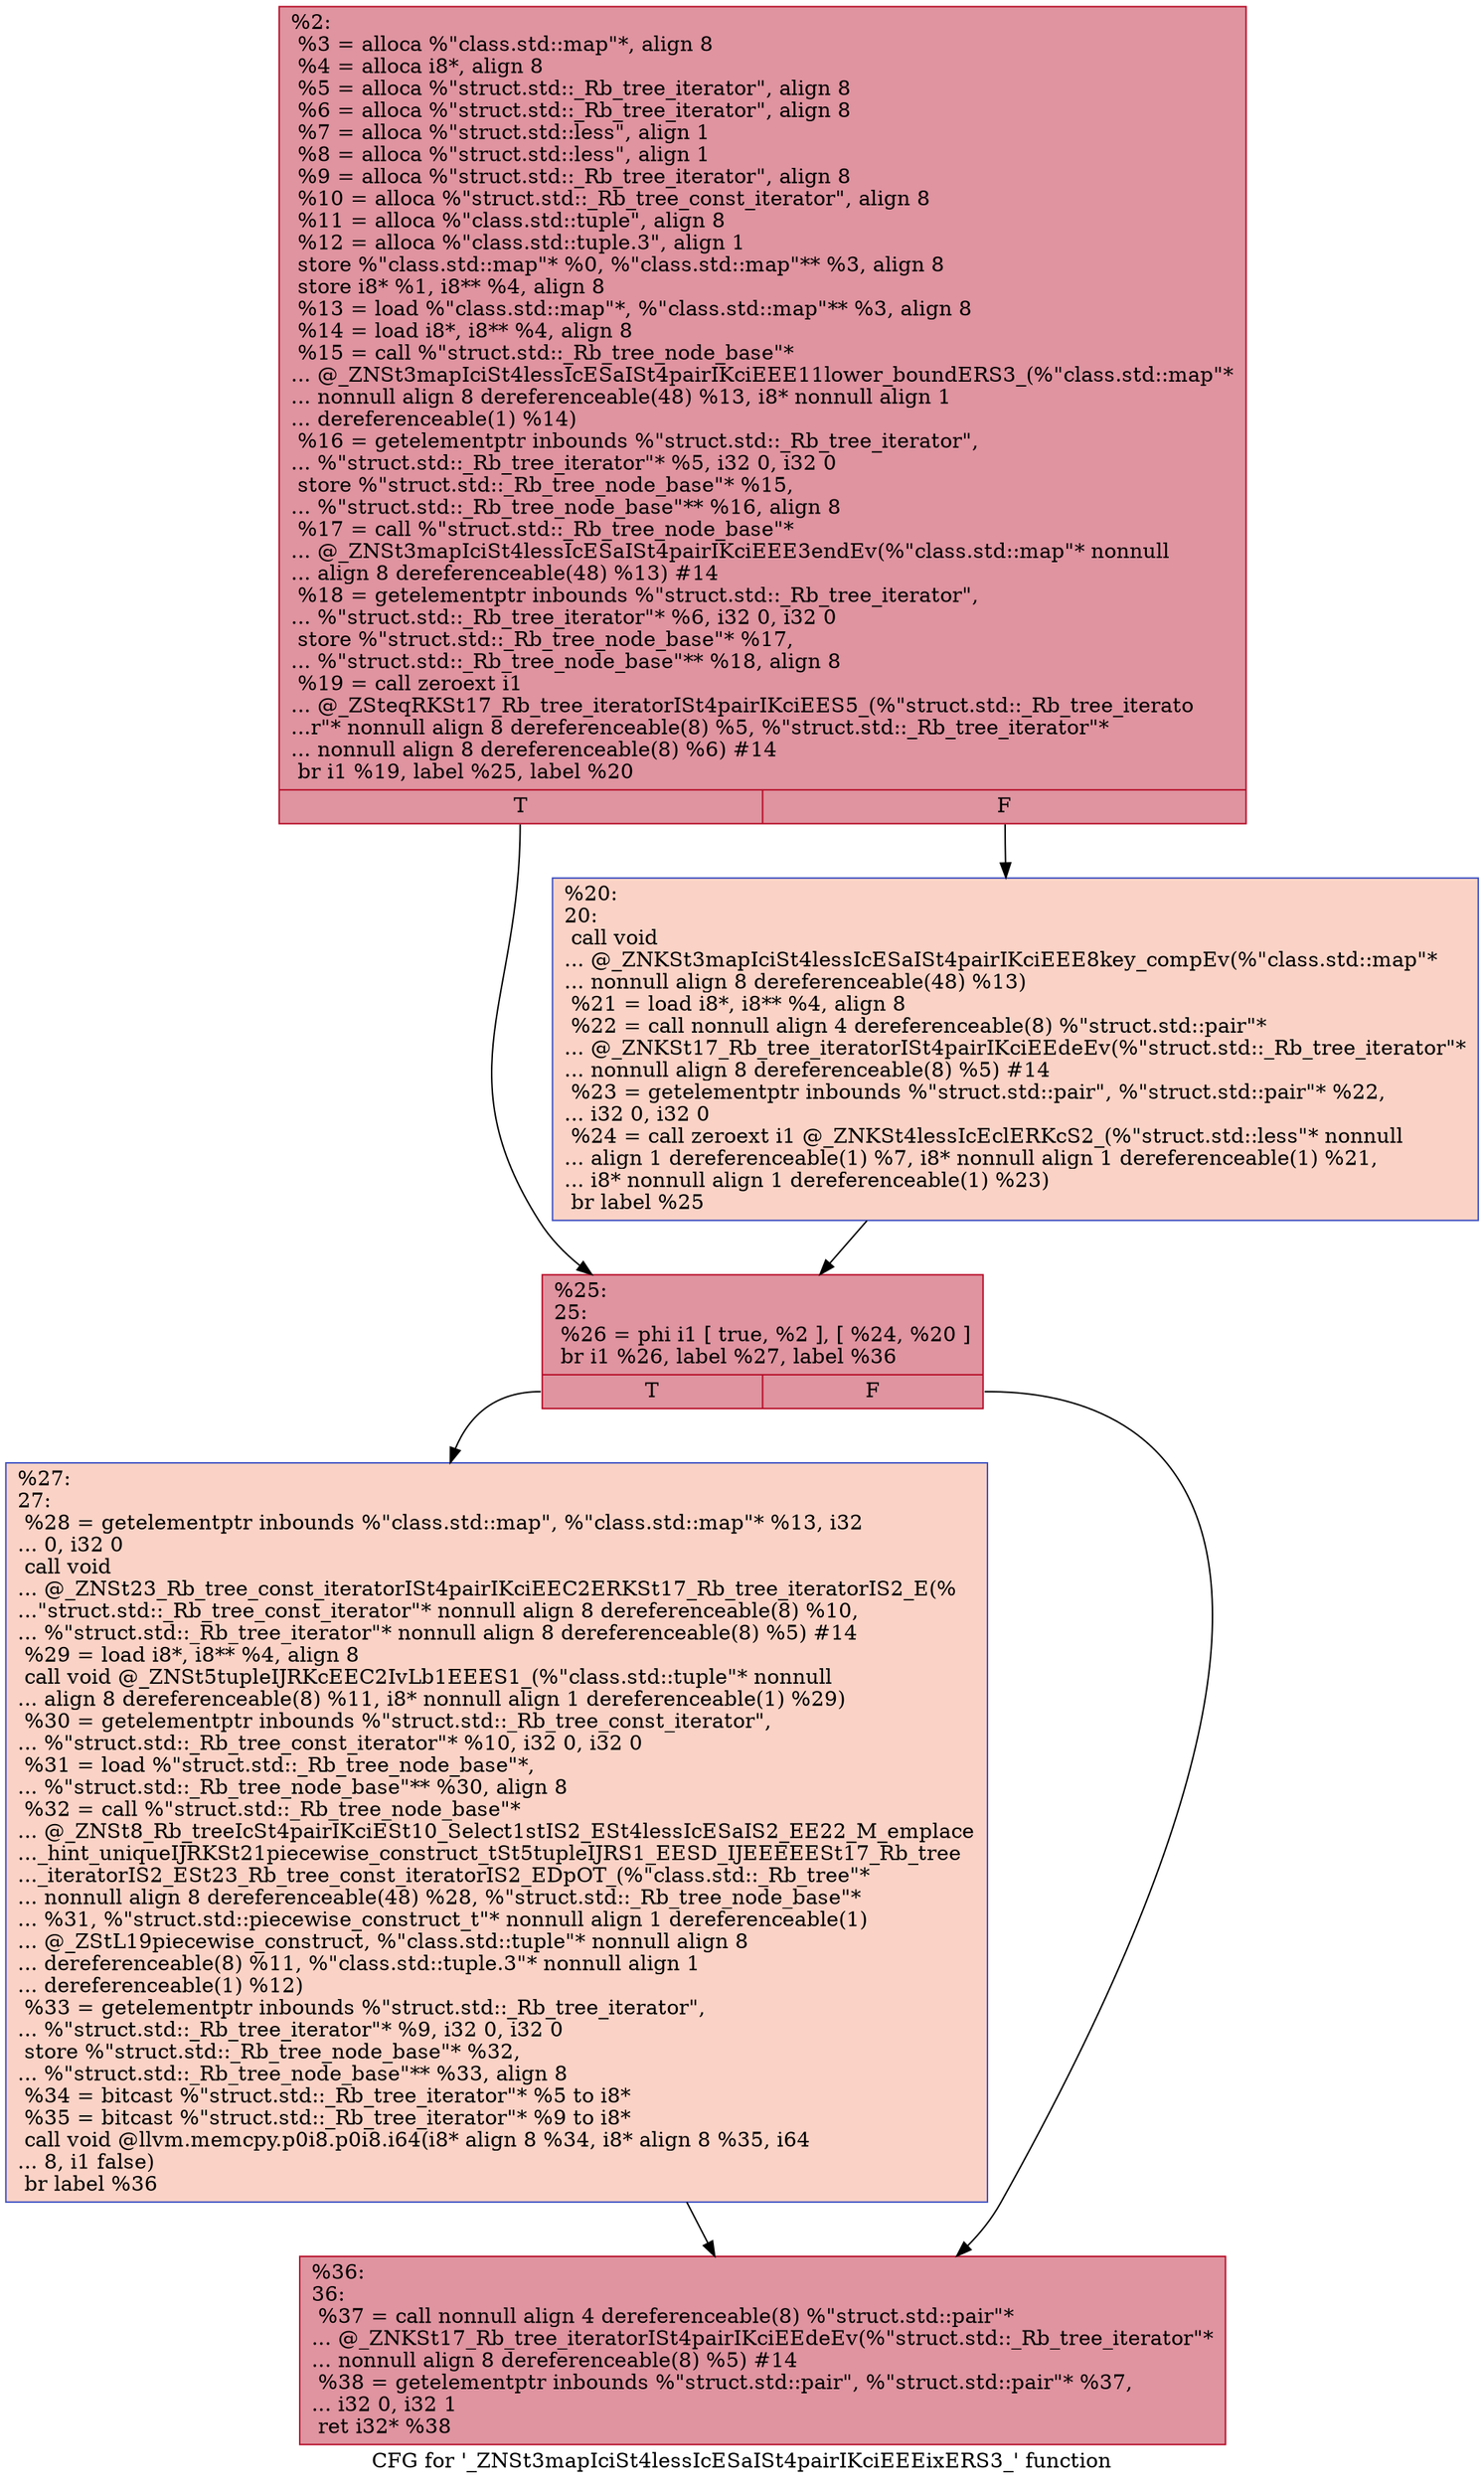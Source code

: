 digraph "CFG for '_ZNSt3mapIciSt4lessIcESaISt4pairIKciEEEixERS3_' function" {
	label="CFG for '_ZNSt3mapIciSt4lessIcESaISt4pairIKciEEEixERS3_' function";

	Node0x557bfd4f0520 [shape=record,color="#b70d28ff", style=filled, fillcolor="#b70d2870",label="{%2:\l  %3 = alloca %\"class.std::map\"*, align 8\l  %4 = alloca i8*, align 8\l  %5 = alloca %\"struct.std::_Rb_tree_iterator\", align 8\l  %6 = alloca %\"struct.std::_Rb_tree_iterator\", align 8\l  %7 = alloca %\"struct.std::less\", align 1\l  %8 = alloca %\"struct.std::less\", align 1\l  %9 = alloca %\"struct.std::_Rb_tree_iterator\", align 8\l  %10 = alloca %\"struct.std::_Rb_tree_const_iterator\", align 8\l  %11 = alloca %\"class.std::tuple\", align 8\l  %12 = alloca %\"class.std::tuple.3\", align 1\l  store %\"class.std::map\"* %0, %\"class.std::map\"** %3, align 8\l  store i8* %1, i8** %4, align 8\l  %13 = load %\"class.std::map\"*, %\"class.std::map\"** %3, align 8\l  %14 = load i8*, i8** %4, align 8\l  %15 = call %\"struct.std::_Rb_tree_node_base\"*\l... @_ZNSt3mapIciSt4lessIcESaISt4pairIKciEEE11lower_boundERS3_(%\"class.std::map\"*\l... nonnull align 8 dereferenceable(48) %13, i8* nonnull align 1\l... dereferenceable(1) %14)\l  %16 = getelementptr inbounds %\"struct.std::_Rb_tree_iterator\",\l... %\"struct.std::_Rb_tree_iterator\"* %5, i32 0, i32 0\l  store %\"struct.std::_Rb_tree_node_base\"* %15,\l... %\"struct.std::_Rb_tree_node_base\"** %16, align 8\l  %17 = call %\"struct.std::_Rb_tree_node_base\"*\l... @_ZNSt3mapIciSt4lessIcESaISt4pairIKciEEE3endEv(%\"class.std::map\"* nonnull\l... align 8 dereferenceable(48) %13) #14\l  %18 = getelementptr inbounds %\"struct.std::_Rb_tree_iterator\",\l... %\"struct.std::_Rb_tree_iterator\"* %6, i32 0, i32 0\l  store %\"struct.std::_Rb_tree_node_base\"* %17,\l... %\"struct.std::_Rb_tree_node_base\"** %18, align 8\l  %19 = call zeroext i1\l... @_ZSteqRKSt17_Rb_tree_iteratorISt4pairIKciEES5_(%\"struct.std::_Rb_tree_iterato\l...r\"* nonnull align 8 dereferenceable(8) %5, %\"struct.std::_Rb_tree_iterator\"*\l... nonnull align 8 dereferenceable(8) %6) #14\l  br i1 %19, label %25, label %20\l|{<s0>T|<s1>F}}"];
	Node0x557bfd4f0520:s0 -> Node0x557bfd4f1300;
	Node0x557bfd4f0520:s1 -> Node0x557bfd4f1350;
	Node0x557bfd4f1350 [shape=record,color="#3d50c3ff", style=filled, fillcolor="#f59c7d70",label="{%20:\l20:                                               \l  call void\l... @_ZNKSt3mapIciSt4lessIcESaISt4pairIKciEEE8key_compEv(%\"class.std::map\"*\l... nonnull align 8 dereferenceable(48) %13)\l  %21 = load i8*, i8** %4, align 8\l  %22 = call nonnull align 4 dereferenceable(8) %\"struct.std::pair\"*\l... @_ZNKSt17_Rb_tree_iteratorISt4pairIKciEEdeEv(%\"struct.std::_Rb_tree_iterator\"*\l... nonnull align 8 dereferenceable(8) %5) #14\l  %23 = getelementptr inbounds %\"struct.std::pair\", %\"struct.std::pair\"* %22,\l... i32 0, i32 0\l  %24 = call zeroext i1 @_ZNKSt4lessIcEclERKcS2_(%\"struct.std::less\"* nonnull\l... align 1 dereferenceable(1) %7, i8* nonnull align 1 dereferenceable(1) %21,\l... i8* nonnull align 1 dereferenceable(1) %23)\l  br label %25\l}"];
	Node0x557bfd4f1350 -> Node0x557bfd4f1300;
	Node0x557bfd4f1300 [shape=record,color="#b70d28ff", style=filled, fillcolor="#b70d2870",label="{%25:\l25:                                               \l  %26 = phi i1 [ true, %2 ], [ %24, %20 ]\l  br i1 %26, label %27, label %36\l|{<s0>T|<s1>F}}"];
	Node0x557bfd4f1300:s0 -> Node0x557bfd4f1cd0;
	Node0x557bfd4f1300:s1 -> Node0x557bfd4f1d20;
	Node0x557bfd4f1cd0 [shape=record,color="#3d50c3ff", style=filled, fillcolor="#f59c7d70",label="{%27:\l27:                                               \l  %28 = getelementptr inbounds %\"class.std::map\", %\"class.std::map\"* %13, i32\l... 0, i32 0\l  call void\l... @_ZNSt23_Rb_tree_const_iteratorISt4pairIKciEEC2ERKSt17_Rb_tree_iteratorIS2_E(%\l...\"struct.std::_Rb_tree_const_iterator\"* nonnull align 8 dereferenceable(8) %10,\l... %\"struct.std::_Rb_tree_iterator\"* nonnull align 8 dereferenceable(8) %5) #14\l  %29 = load i8*, i8** %4, align 8\l  call void @_ZNSt5tupleIJRKcEEC2IvLb1EEES1_(%\"class.std::tuple\"* nonnull\l... align 8 dereferenceable(8) %11, i8* nonnull align 1 dereferenceable(1) %29)\l  %30 = getelementptr inbounds %\"struct.std::_Rb_tree_const_iterator\",\l... %\"struct.std::_Rb_tree_const_iterator\"* %10, i32 0, i32 0\l  %31 = load %\"struct.std::_Rb_tree_node_base\"*,\l... %\"struct.std::_Rb_tree_node_base\"** %30, align 8\l  %32 = call %\"struct.std::_Rb_tree_node_base\"*\l... @_ZNSt8_Rb_treeIcSt4pairIKciESt10_Select1stIS2_ESt4lessIcESaIS2_EE22_M_emplace\l..._hint_uniqueIJRKSt21piecewise_construct_tSt5tupleIJRS1_EESD_IJEEEEESt17_Rb_tree\l..._iteratorIS2_ESt23_Rb_tree_const_iteratorIS2_EDpOT_(%\"class.std::_Rb_tree\"*\l... nonnull align 8 dereferenceable(48) %28, %\"struct.std::_Rb_tree_node_base\"*\l... %31, %\"struct.std::piecewise_construct_t\"* nonnull align 1 dereferenceable(1)\l... @_ZStL19piecewise_construct, %\"class.std::tuple\"* nonnull align 8\l... dereferenceable(8) %11, %\"class.std::tuple.3\"* nonnull align 1\l... dereferenceable(1) %12)\l  %33 = getelementptr inbounds %\"struct.std::_Rb_tree_iterator\",\l... %\"struct.std::_Rb_tree_iterator\"* %9, i32 0, i32 0\l  store %\"struct.std::_Rb_tree_node_base\"* %32,\l... %\"struct.std::_Rb_tree_node_base\"** %33, align 8\l  %34 = bitcast %\"struct.std::_Rb_tree_iterator\"* %5 to i8*\l  %35 = bitcast %\"struct.std::_Rb_tree_iterator\"* %9 to i8*\l  call void @llvm.memcpy.p0i8.p0i8.i64(i8* align 8 %34, i8* align 8 %35, i64\l... 8, i1 false)\l  br label %36\l}"];
	Node0x557bfd4f1cd0 -> Node0x557bfd4f1d20;
	Node0x557bfd4f1d20 [shape=record,color="#b70d28ff", style=filled, fillcolor="#b70d2870",label="{%36:\l36:                                               \l  %37 = call nonnull align 4 dereferenceable(8) %\"struct.std::pair\"*\l... @_ZNKSt17_Rb_tree_iteratorISt4pairIKciEEdeEv(%\"struct.std::_Rb_tree_iterator\"*\l... nonnull align 8 dereferenceable(8) %5) #14\l  %38 = getelementptr inbounds %\"struct.std::pair\", %\"struct.std::pair\"* %37,\l... i32 0, i32 1\l  ret i32* %38\l}"];
}

